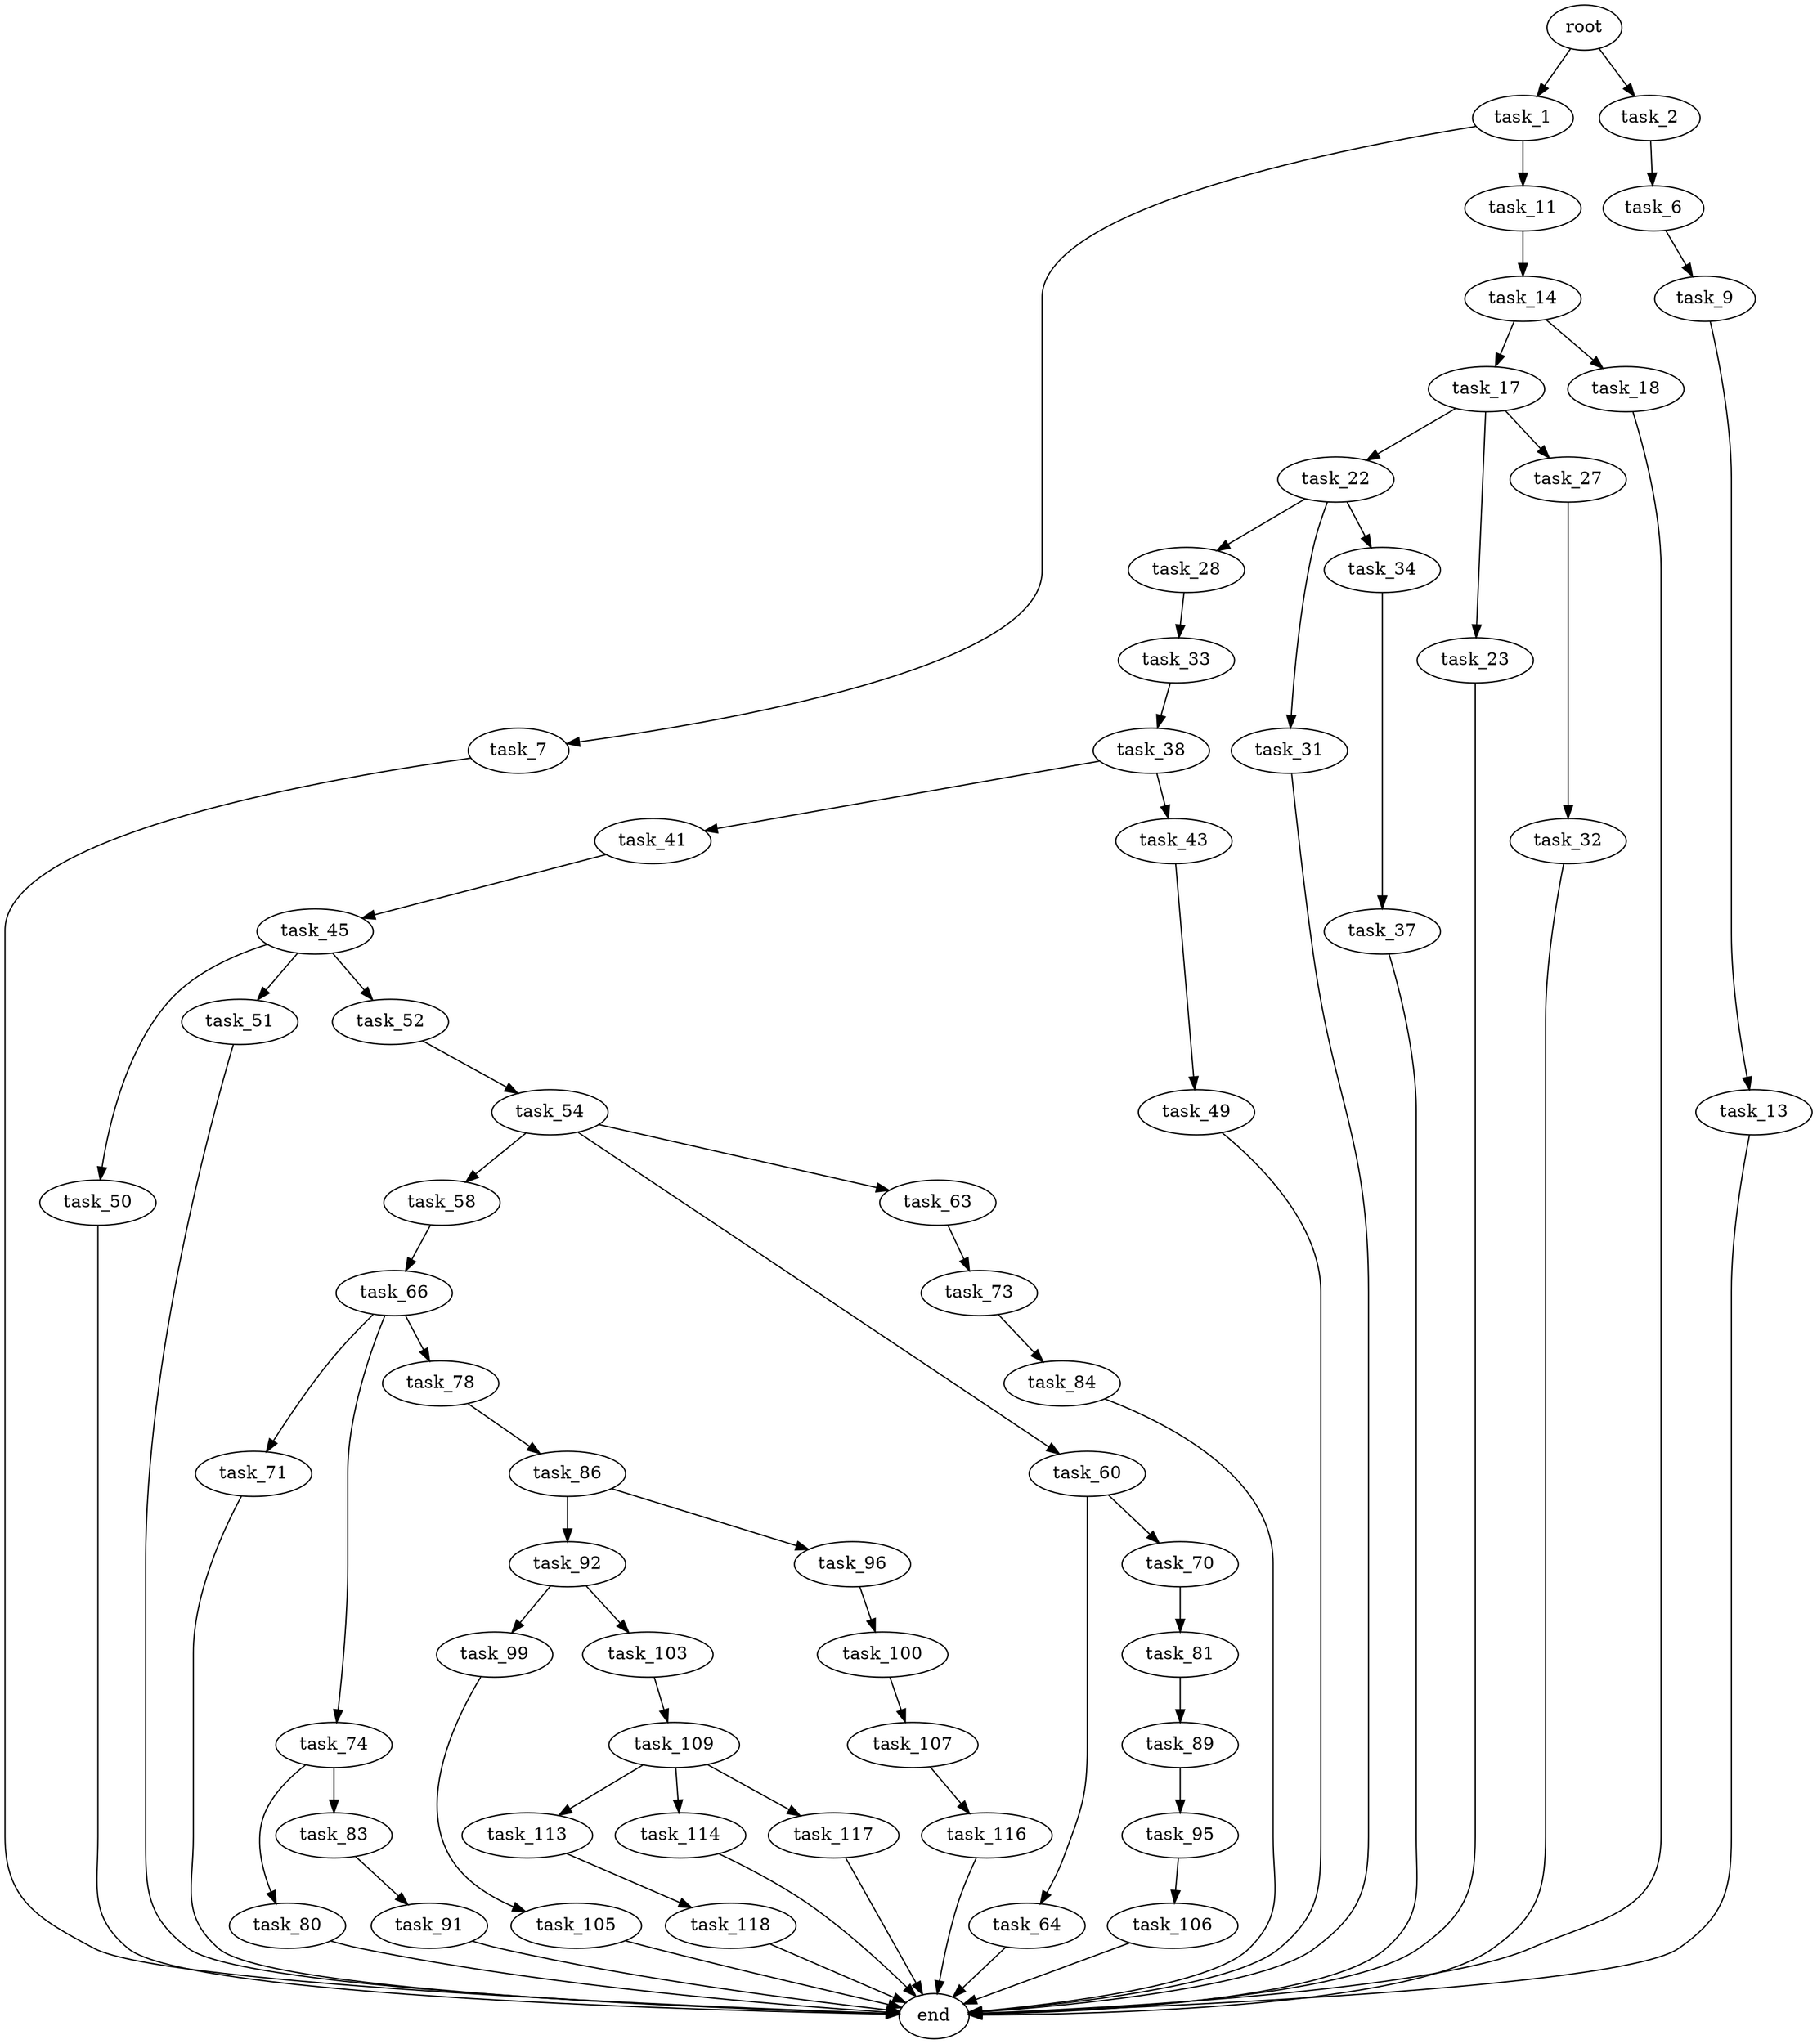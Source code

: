 digraph G {
  root [size="0.000000"];
  task_1 [size="549755813888.000000"];
  task_2 [size="231928233984.000000"];
  task_6 [size="596459947904.000000"];
  task_7 [size="12371728592.000000"];
  task_9 [size="28991029248.000000"];
  task_11 [size="24021731981.000000"];
  task_13 [size="40270594675.000000"];
  task_14 [size="27428269788.000000"];
  task_17 [size="48187360056.000000"];
  task_18 [size="8589934592.000000"];
  task_22 [size="231928233984.000000"];
  task_23 [size="252479962449.000000"];
  task_27 [size="231928233984.000000"];
  task_28 [size="8429867384.000000"];
  task_31 [size="6705395453.000000"];
  task_32 [size="988759307876.000000"];
  task_33 [size="4493368290.000000"];
  task_34 [size="600339791442.000000"];
  task_37 [size="549755813888.000000"];
  task_38 [size="1754287824.000000"];
  task_41 [size="3511710352.000000"];
  task_43 [size="22430219919.000000"];
  task_45 [size="11060917154.000000"];
  task_49 [size="90805565730.000000"];
  task_50 [size="1073741824000.000000"];
  task_51 [size="68719476736.000000"];
  task_52 [size="50889787400.000000"];
  task_54 [size="40112617041.000000"];
  task_58 [size="34167062897.000000"];
  task_60 [size="24886745118.000000"];
  task_63 [size="33805939802.000000"];
  task_64 [size="419222976764.000000"];
  task_66 [size="48406857602.000000"];
  task_70 [size="134217728000.000000"];
  task_71 [size="37954059176.000000"];
  task_73 [size="41069706748.000000"];
  task_74 [size="27928076202.000000"];
  task_78 [size="175633608051.000000"];
  task_80 [size="8177134485.000000"];
  task_81 [size="111116544361.000000"];
  task_83 [size="17802369878.000000"];
  task_84 [size="231928233984.000000"];
  task_86 [size="372809720755.000000"];
  task_89 [size="549755813888.000000"];
  task_91 [size="6600644285.000000"];
  task_92 [size="8589934592.000000"];
  task_95 [size="28991029248.000000"];
  task_96 [size="469870967065.000000"];
  task_99 [size="1961591841.000000"];
  task_100 [size="549755813888.000000"];
  task_103 [size="7653617612.000000"];
  task_105 [size="4039324830.000000"];
  task_106 [size="42322967855.000000"];
  task_107 [size="134217728000.000000"];
  task_109 [size="1370166783.000000"];
  task_113 [size="29362777832.000000"];
  task_114 [size="368293445632.000000"];
  task_116 [size="1073741824000.000000"];
  task_117 [size="1073741824000.000000"];
  task_118 [size="782757789696.000000"];
  end [size="0.000000"];

  root -> task_1 [size="1.000000"];
  root -> task_2 [size="1.000000"];
  task_1 -> task_7 [size="536870912.000000"];
  task_1 -> task_11 [size="536870912.000000"];
  task_2 -> task_6 [size="301989888.000000"];
  task_6 -> task_9 [size="411041792.000000"];
  task_7 -> end [size="1.000000"];
  task_9 -> task_13 [size="75497472.000000"];
  task_11 -> task_14 [size="679477248.000000"];
  task_13 -> end [size="1.000000"];
  task_14 -> task_17 [size="33554432.000000"];
  task_14 -> task_18 [size="33554432.000000"];
  task_17 -> task_22 [size="75497472.000000"];
  task_17 -> task_23 [size="75497472.000000"];
  task_17 -> task_27 [size="75497472.000000"];
  task_18 -> end [size="1.000000"];
  task_22 -> task_28 [size="301989888.000000"];
  task_22 -> task_31 [size="301989888.000000"];
  task_22 -> task_34 [size="301989888.000000"];
  task_23 -> end [size="1.000000"];
  task_27 -> task_32 [size="301989888.000000"];
  task_28 -> task_33 [size="134217728.000000"];
  task_31 -> end [size="1.000000"];
  task_32 -> end [size="1.000000"];
  task_33 -> task_38 [size="411041792.000000"];
  task_34 -> task_37 [size="411041792.000000"];
  task_37 -> end [size="1.000000"];
  task_38 -> task_41 [size="134217728.000000"];
  task_38 -> task_43 [size="134217728.000000"];
  task_41 -> task_45 [size="75497472.000000"];
  task_43 -> task_49 [size="536870912.000000"];
  task_45 -> task_50 [size="209715200.000000"];
  task_45 -> task_51 [size="209715200.000000"];
  task_45 -> task_52 [size="209715200.000000"];
  task_49 -> end [size="1.000000"];
  task_50 -> end [size="1.000000"];
  task_51 -> end [size="1.000000"];
  task_52 -> task_54 [size="75497472.000000"];
  task_54 -> task_58 [size="75497472.000000"];
  task_54 -> task_60 [size="75497472.000000"];
  task_54 -> task_63 [size="75497472.000000"];
  task_58 -> task_66 [size="134217728.000000"];
  task_60 -> task_64 [size="33554432.000000"];
  task_60 -> task_70 [size="33554432.000000"];
  task_63 -> task_73 [size="33554432.000000"];
  task_64 -> end [size="1.000000"];
  task_66 -> task_71 [size="838860800.000000"];
  task_66 -> task_74 [size="838860800.000000"];
  task_66 -> task_78 [size="838860800.000000"];
  task_70 -> task_81 [size="209715200.000000"];
  task_71 -> end [size="1.000000"];
  task_73 -> task_84 [size="134217728.000000"];
  task_74 -> task_80 [size="536870912.000000"];
  task_74 -> task_83 [size="536870912.000000"];
  task_78 -> task_86 [size="134217728.000000"];
  task_80 -> end [size="1.000000"];
  task_81 -> task_89 [size="75497472.000000"];
  task_83 -> task_91 [size="411041792.000000"];
  task_84 -> end [size="1.000000"];
  task_86 -> task_92 [size="411041792.000000"];
  task_86 -> task_96 [size="411041792.000000"];
  task_89 -> task_95 [size="536870912.000000"];
  task_91 -> end [size="1.000000"];
  task_92 -> task_99 [size="33554432.000000"];
  task_92 -> task_103 [size="33554432.000000"];
  task_95 -> task_106 [size="75497472.000000"];
  task_96 -> task_100 [size="301989888.000000"];
  task_99 -> task_105 [size="33554432.000000"];
  task_100 -> task_107 [size="536870912.000000"];
  task_103 -> task_109 [size="134217728.000000"];
  task_105 -> end [size="1.000000"];
  task_106 -> end [size="1.000000"];
  task_107 -> task_116 [size="209715200.000000"];
  task_109 -> task_113 [size="33554432.000000"];
  task_109 -> task_114 [size="33554432.000000"];
  task_109 -> task_117 [size="33554432.000000"];
  task_113 -> task_118 [size="33554432.000000"];
  task_114 -> end [size="1.000000"];
  task_116 -> end [size="1.000000"];
  task_117 -> end [size="1.000000"];
  task_118 -> end [size="1.000000"];
}
